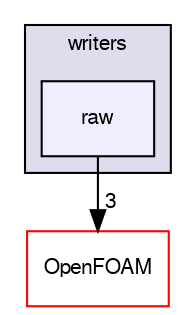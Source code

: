 digraph "src/sampling/sampledSurface/writers/raw" {
  bgcolor=transparent;
  compound=true
  node [ fontsize="10", fontname="FreeSans"];
  edge [ labelfontsize="10", labelfontname="FreeSans"];
  subgraph clusterdir_e8fc266228915d4455fb775a69f2b72e {
    graph [ bgcolor="#ddddee", pencolor="black", label="writers" fontname="FreeSans", fontsize="10", URL="dir_e8fc266228915d4455fb775a69f2b72e.html"]
  dir_c28e95212e1e83b693c9460394af6a12 [shape=box, label="raw", style="filled", fillcolor="#eeeeff", pencolor="black", URL="dir_c28e95212e1e83b693c9460394af6a12.html"];
  }
  dir_c5473ff19b20e6ec4dfe5c310b3778a8 [shape=box label="OpenFOAM" color="red" URL="dir_c5473ff19b20e6ec4dfe5c310b3778a8.html"];
  dir_c28e95212e1e83b693c9460394af6a12->dir_c5473ff19b20e6ec4dfe5c310b3778a8 [headlabel="3", labeldistance=1.5 headhref="dir_002465_001706.html"];
}
